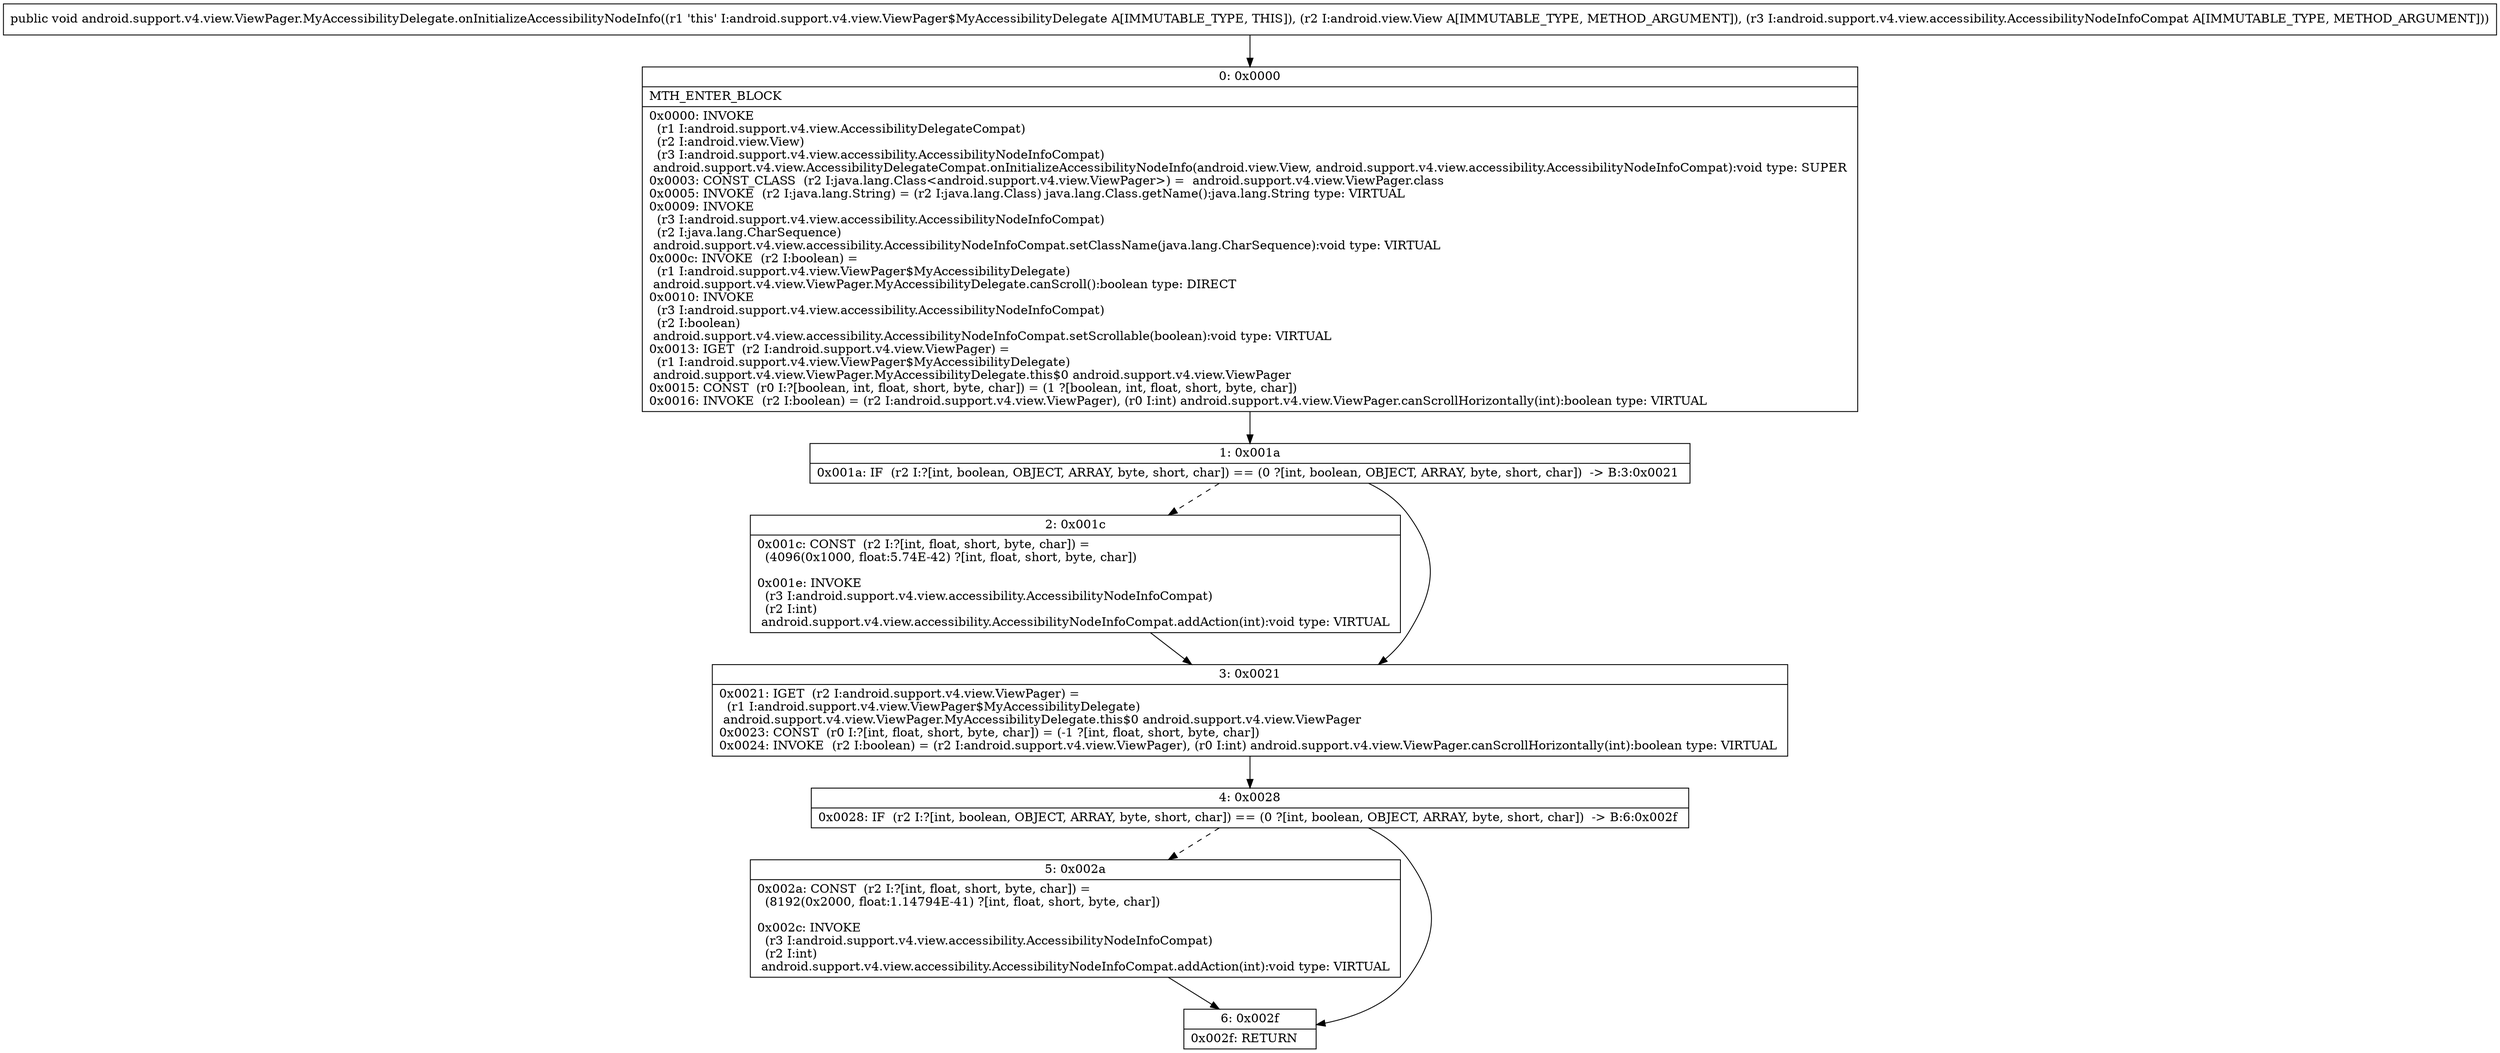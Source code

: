 digraph "CFG forandroid.support.v4.view.ViewPager.MyAccessibilityDelegate.onInitializeAccessibilityNodeInfo(Landroid\/view\/View;Landroid\/support\/v4\/view\/accessibility\/AccessibilityNodeInfoCompat;)V" {
Node_0 [shape=record,label="{0\:\ 0x0000|MTH_ENTER_BLOCK\l|0x0000: INVOKE  \l  (r1 I:android.support.v4.view.AccessibilityDelegateCompat)\l  (r2 I:android.view.View)\l  (r3 I:android.support.v4.view.accessibility.AccessibilityNodeInfoCompat)\l android.support.v4.view.AccessibilityDelegateCompat.onInitializeAccessibilityNodeInfo(android.view.View, android.support.v4.view.accessibility.AccessibilityNodeInfoCompat):void type: SUPER \l0x0003: CONST_CLASS  (r2 I:java.lang.Class\<android.support.v4.view.ViewPager\>) =  android.support.v4.view.ViewPager.class \l0x0005: INVOKE  (r2 I:java.lang.String) = (r2 I:java.lang.Class) java.lang.Class.getName():java.lang.String type: VIRTUAL \l0x0009: INVOKE  \l  (r3 I:android.support.v4.view.accessibility.AccessibilityNodeInfoCompat)\l  (r2 I:java.lang.CharSequence)\l android.support.v4.view.accessibility.AccessibilityNodeInfoCompat.setClassName(java.lang.CharSequence):void type: VIRTUAL \l0x000c: INVOKE  (r2 I:boolean) = \l  (r1 I:android.support.v4.view.ViewPager$MyAccessibilityDelegate)\l android.support.v4.view.ViewPager.MyAccessibilityDelegate.canScroll():boolean type: DIRECT \l0x0010: INVOKE  \l  (r3 I:android.support.v4.view.accessibility.AccessibilityNodeInfoCompat)\l  (r2 I:boolean)\l android.support.v4.view.accessibility.AccessibilityNodeInfoCompat.setScrollable(boolean):void type: VIRTUAL \l0x0013: IGET  (r2 I:android.support.v4.view.ViewPager) = \l  (r1 I:android.support.v4.view.ViewPager$MyAccessibilityDelegate)\l android.support.v4.view.ViewPager.MyAccessibilityDelegate.this$0 android.support.v4.view.ViewPager \l0x0015: CONST  (r0 I:?[boolean, int, float, short, byte, char]) = (1 ?[boolean, int, float, short, byte, char]) \l0x0016: INVOKE  (r2 I:boolean) = (r2 I:android.support.v4.view.ViewPager), (r0 I:int) android.support.v4.view.ViewPager.canScrollHorizontally(int):boolean type: VIRTUAL \l}"];
Node_1 [shape=record,label="{1\:\ 0x001a|0x001a: IF  (r2 I:?[int, boolean, OBJECT, ARRAY, byte, short, char]) == (0 ?[int, boolean, OBJECT, ARRAY, byte, short, char])  \-\> B:3:0x0021 \l}"];
Node_2 [shape=record,label="{2\:\ 0x001c|0x001c: CONST  (r2 I:?[int, float, short, byte, char]) = \l  (4096(0x1000, float:5.74E\-42) ?[int, float, short, byte, char])\l \l0x001e: INVOKE  \l  (r3 I:android.support.v4.view.accessibility.AccessibilityNodeInfoCompat)\l  (r2 I:int)\l android.support.v4.view.accessibility.AccessibilityNodeInfoCompat.addAction(int):void type: VIRTUAL \l}"];
Node_3 [shape=record,label="{3\:\ 0x0021|0x0021: IGET  (r2 I:android.support.v4.view.ViewPager) = \l  (r1 I:android.support.v4.view.ViewPager$MyAccessibilityDelegate)\l android.support.v4.view.ViewPager.MyAccessibilityDelegate.this$0 android.support.v4.view.ViewPager \l0x0023: CONST  (r0 I:?[int, float, short, byte, char]) = (\-1 ?[int, float, short, byte, char]) \l0x0024: INVOKE  (r2 I:boolean) = (r2 I:android.support.v4.view.ViewPager), (r0 I:int) android.support.v4.view.ViewPager.canScrollHorizontally(int):boolean type: VIRTUAL \l}"];
Node_4 [shape=record,label="{4\:\ 0x0028|0x0028: IF  (r2 I:?[int, boolean, OBJECT, ARRAY, byte, short, char]) == (0 ?[int, boolean, OBJECT, ARRAY, byte, short, char])  \-\> B:6:0x002f \l}"];
Node_5 [shape=record,label="{5\:\ 0x002a|0x002a: CONST  (r2 I:?[int, float, short, byte, char]) = \l  (8192(0x2000, float:1.14794E\-41) ?[int, float, short, byte, char])\l \l0x002c: INVOKE  \l  (r3 I:android.support.v4.view.accessibility.AccessibilityNodeInfoCompat)\l  (r2 I:int)\l android.support.v4.view.accessibility.AccessibilityNodeInfoCompat.addAction(int):void type: VIRTUAL \l}"];
Node_6 [shape=record,label="{6\:\ 0x002f|0x002f: RETURN   \l}"];
MethodNode[shape=record,label="{public void android.support.v4.view.ViewPager.MyAccessibilityDelegate.onInitializeAccessibilityNodeInfo((r1 'this' I:android.support.v4.view.ViewPager$MyAccessibilityDelegate A[IMMUTABLE_TYPE, THIS]), (r2 I:android.view.View A[IMMUTABLE_TYPE, METHOD_ARGUMENT]), (r3 I:android.support.v4.view.accessibility.AccessibilityNodeInfoCompat A[IMMUTABLE_TYPE, METHOD_ARGUMENT])) }"];
MethodNode -> Node_0;
Node_0 -> Node_1;
Node_1 -> Node_2[style=dashed];
Node_1 -> Node_3;
Node_2 -> Node_3;
Node_3 -> Node_4;
Node_4 -> Node_5[style=dashed];
Node_4 -> Node_6;
Node_5 -> Node_6;
}

